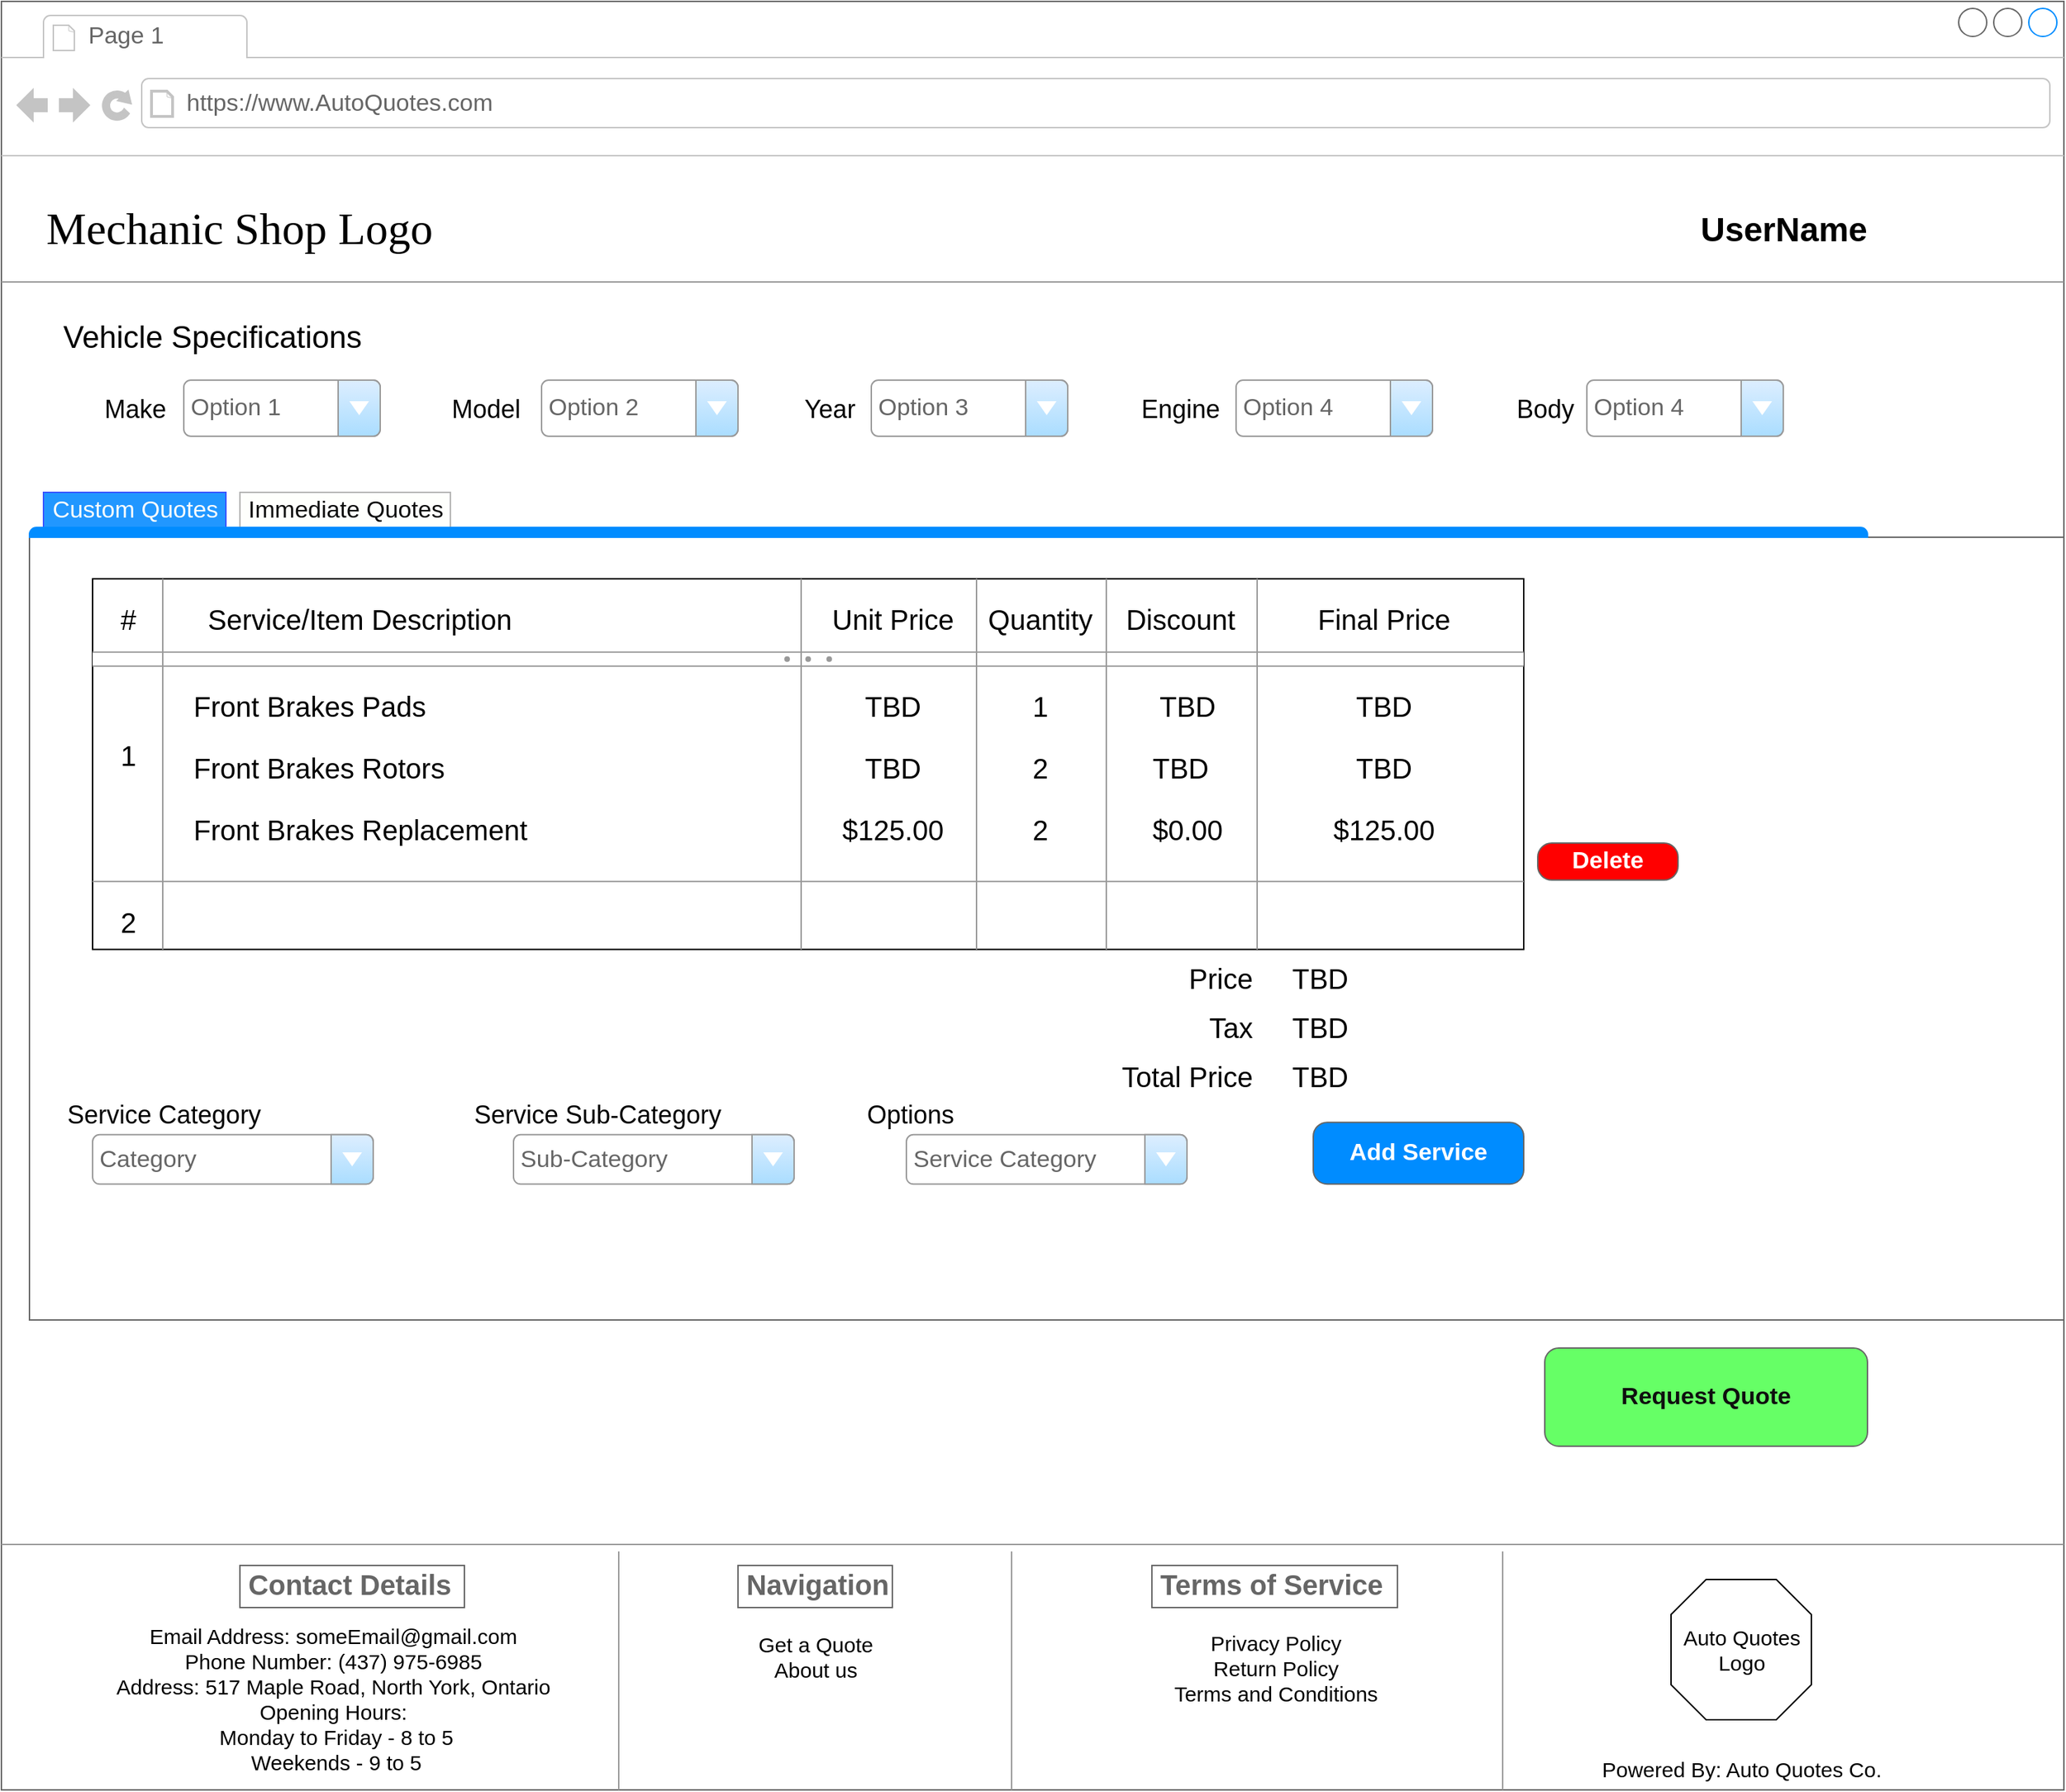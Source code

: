 <mxfile version="20.4.0" type="github">
  <diagram id="lAhGGrDka4dRtQxsRVGI" name="Page-1">
    <mxGraphModel dx="1510" dy="839" grid="1" gridSize="10" guides="1" tooltips="1" connect="1" arrows="1" fold="1" page="1" pageScale="1" pageWidth="850" pageHeight="1100" math="0" shadow="0">
      <root>
        <mxCell id="0" />
        <mxCell id="1" parent="0" />
        <mxCell id="Y3Hv_cEfj4ZHY67eaT1q-1" value="&lt;span style=&quot;color: rgba(0, 0, 0, 0); font-family: monospace; font-size: 0px;&quot;&gt;%3CmxGraphModel%3E%3Croot%3E%3CmxCell%20id%3D%220%22%2F%3E%3CmxCell%20id%3D%221%22%20parent%3D%220%22%2F%3E%3CmxCell%20id%3D%222%22%20value%3D%22Price%22%20style%3D%22text%3Bhtml%3D1%3Balign%3Dcenter%3BverticalAlign%3Dmiddle%3Bresizable%3D0%3Bpoints%3D%5B%5D%3Bautosize%3D1%3BstrokeColor%3Dnone%3BfillColor%3Dnone%3BfontSize%3D20%3B%22%20vertex%3D%221%22%20parent%3D%221%22%3E%3CmxGeometry%20x%3D%22770%22%20y%3D%22780%22%20width%3D%2270%22%20height%3D%2240%22%20as%3D%22geometry%22%2F%3E%3C%2FmxCell%3E%3C%2Froot%3E%3C%2FmxGraphModel%3E&lt;/span&gt;" style="strokeWidth=1;shadow=0;dashed=0;align=left;html=1;shape=mxgraph.mockup.containers.browserWindow;rSize=0;strokeColor=#666666;mainText=,;recursiveResize=0;rounded=0;labelBackgroundColor=none;fontFamily=Verdana;fontSize=12" vertex="1" parent="1">
          <mxGeometry x="30" y="20" width="1470" height="1275" as="geometry" />
        </mxCell>
        <mxCell id="Y3Hv_cEfj4ZHY67eaT1q-2" value="Page 1" style="strokeWidth=1;shadow=0;dashed=0;align=center;html=1;shape=mxgraph.mockup.containers.anchor;fontSize=17;fontColor=#666666;align=left;" vertex="1" parent="Y3Hv_cEfj4ZHY67eaT1q-1">
          <mxGeometry x="60" y="12" width="110" height="26" as="geometry" />
        </mxCell>
        <mxCell id="Y3Hv_cEfj4ZHY67eaT1q-3" value="https://www.AutoQuotes.com" style="strokeWidth=1;shadow=0;dashed=0;align=center;html=1;shape=mxgraph.mockup.containers.anchor;rSize=0;fontSize=17;fontColor=#666666;align=left;" vertex="1" parent="Y3Hv_cEfj4ZHY67eaT1q-1">
          <mxGeometry x="130" y="60" width="250" height="26" as="geometry" />
        </mxCell>
        <mxCell id="Y3Hv_cEfj4ZHY67eaT1q-4" value="&lt;font style=&quot;font-size: 32px;&quot;&gt;Mechanic Shop Logo&lt;/font&gt;" style="text;html=1;points=[];align=left;verticalAlign=top;spacingTop=-4;fontSize=30;fontFamily=Verdana" vertex="1" parent="Y3Hv_cEfj4ZHY67eaT1q-1">
          <mxGeometry x="30" y="140" width="340" height="50" as="geometry" />
        </mxCell>
        <mxCell id="Y3Hv_cEfj4ZHY67eaT1q-5" value="" style="verticalLabelPosition=bottom;shadow=0;dashed=0;align=center;html=1;verticalAlign=top;strokeWidth=1;shape=mxgraph.mockup.markup.line;strokeColor=#999999;rounded=0;labelBackgroundColor=none;fillColor=#ffffff;fontFamily=Verdana;fontSize=12;fontColor=#000000;" vertex="1" parent="Y3Hv_cEfj4ZHY67eaT1q-1">
          <mxGeometry y="190" width="1470" height="20" as="geometry" />
        </mxCell>
        <mxCell id="Y3Hv_cEfj4ZHY67eaT1q-6" value="" style="verticalLabelPosition=bottom;shadow=0;dashed=0;align=center;html=1;verticalAlign=top;strokeWidth=1;shape=mxgraph.mockup.markup.line;strokeColor=#999999;rounded=0;labelBackgroundColor=none;fillColor=#ffffff;fontFamily=Verdana;fontSize=12;fontColor=#000000;" vertex="1" parent="Y3Hv_cEfj4ZHY67eaT1q-1">
          <mxGeometry y="1090" width="1470" height="20" as="geometry" />
        </mxCell>
        <mxCell id="Y3Hv_cEfj4ZHY67eaT1q-7" value="Option 1" style="strokeWidth=1;shadow=0;dashed=0;align=center;html=1;shape=mxgraph.mockup.forms.comboBox;strokeColor=#999999;fillColor=#ddeeff;align=left;fillColor2=#aaddff;mainText=;fontColor=#666666;fontSize=17;spacingLeft=3;" vertex="1" parent="Y3Hv_cEfj4ZHY67eaT1q-1">
          <mxGeometry x="130" y="270" width="140" height="40" as="geometry" />
        </mxCell>
        <mxCell id="Y3Hv_cEfj4ZHY67eaT1q-8" value="&lt;font style=&quot;font-size: 22px;&quot;&gt;Vehicle Specifications&lt;/font&gt;" style="text;html=1;align=center;verticalAlign=middle;resizable=0;points=[];autosize=1;strokeColor=none;fillColor=none;" vertex="1" parent="Y3Hv_cEfj4ZHY67eaT1q-1">
          <mxGeometry x="30" y="220" width="240" height="40" as="geometry" />
        </mxCell>
        <mxCell id="Y3Hv_cEfj4ZHY67eaT1q-9" value="&lt;font style=&quot;font-size: 18px;&quot;&gt;Make&lt;/font&gt;" style="text;html=1;align=center;verticalAlign=middle;resizable=0;points=[];autosize=1;strokeColor=none;fillColor=none;fontSize=22;" vertex="1" parent="Y3Hv_cEfj4ZHY67eaT1q-1">
          <mxGeometry x="60" y="270" width="70" height="40" as="geometry" />
        </mxCell>
        <mxCell id="Y3Hv_cEfj4ZHY67eaT1q-10" value="&lt;font style=&quot;font-size: 18px;&quot;&gt;Model&lt;/font&gt;" style="text;html=1;align=center;verticalAlign=middle;resizable=0;points=[];autosize=1;strokeColor=none;fillColor=none;fontSize=22;" vertex="1" parent="Y3Hv_cEfj4ZHY67eaT1q-1">
          <mxGeometry x="310" y="270" width="70" height="40" as="geometry" />
        </mxCell>
        <mxCell id="Y3Hv_cEfj4ZHY67eaT1q-11" value="Option 2" style="strokeWidth=1;shadow=0;dashed=0;align=center;html=1;shape=mxgraph.mockup.forms.comboBox;strokeColor=#999999;fillColor=#ddeeff;align=left;fillColor2=#aaddff;mainText=;fontColor=#666666;fontSize=17;spacingLeft=3;" vertex="1" parent="Y3Hv_cEfj4ZHY67eaT1q-1">
          <mxGeometry x="385" y="270" width="140" height="40" as="geometry" />
        </mxCell>
        <mxCell id="Y3Hv_cEfj4ZHY67eaT1q-12" value="&lt;span style=&quot;font-size: 18px;&quot;&gt;Year&lt;/span&gt;" style="text;html=1;align=center;verticalAlign=middle;resizable=0;points=[];autosize=1;strokeColor=none;fillColor=none;fontSize=22;" vertex="1" parent="Y3Hv_cEfj4ZHY67eaT1q-1">
          <mxGeometry x="560" y="270" width="60" height="40" as="geometry" />
        </mxCell>
        <mxCell id="Y3Hv_cEfj4ZHY67eaT1q-13" value="Option 3" style="strokeWidth=1;shadow=0;dashed=0;align=center;html=1;shape=mxgraph.mockup.forms.comboBox;strokeColor=#999999;fillColor=#ddeeff;align=left;fillColor2=#aaddff;mainText=;fontColor=#666666;fontSize=17;spacingLeft=3;" vertex="1" parent="Y3Hv_cEfj4ZHY67eaT1q-1">
          <mxGeometry x="620" y="270" width="140" height="40" as="geometry" />
        </mxCell>
        <mxCell id="Y3Hv_cEfj4ZHY67eaT1q-14" value="&lt;span style=&quot;font-size: 18px;&quot;&gt;Engine&lt;/span&gt;" style="text;html=1;align=center;verticalAlign=middle;resizable=0;points=[];autosize=1;strokeColor=none;fillColor=none;fontSize=22;" vertex="1" parent="Y3Hv_cEfj4ZHY67eaT1q-1">
          <mxGeometry x="800" y="270" width="80" height="40" as="geometry" />
        </mxCell>
        <mxCell id="Y3Hv_cEfj4ZHY67eaT1q-15" value="Option 4" style="strokeWidth=1;shadow=0;dashed=0;align=center;html=1;shape=mxgraph.mockup.forms.comboBox;strokeColor=#999999;fillColor=#ddeeff;align=left;fillColor2=#aaddff;mainText=;fontColor=#666666;fontSize=17;spacingLeft=3;" vertex="1" parent="Y3Hv_cEfj4ZHY67eaT1q-1">
          <mxGeometry x="880" y="270" width="140" height="40" as="geometry" />
        </mxCell>
        <mxCell id="Y3Hv_cEfj4ZHY67eaT1q-16" value="&lt;span style=&quot;font-size: 18px;&quot;&gt;Body&lt;/span&gt;" style="text;html=1;align=center;verticalAlign=middle;resizable=0;points=[];autosize=1;strokeColor=none;fillColor=none;fontSize=22;" vertex="1" parent="Y3Hv_cEfj4ZHY67eaT1q-1">
          <mxGeometry x="1070" y="270" width="60" height="40" as="geometry" />
        </mxCell>
        <mxCell id="Y3Hv_cEfj4ZHY67eaT1q-17" value="Option 4" style="strokeWidth=1;shadow=0;dashed=0;align=center;html=1;shape=mxgraph.mockup.forms.comboBox;strokeColor=#999999;fillColor=#ddeeff;align=left;fillColor2=#aaddff;mainText=;fontColor=#666666;fontSize=17;spacingLeft=3;" vertex="1" parent="Y3Hv_cEfj4ZHY67eaT1q-1">
          <mxGeometry x="1130" y="270" width="140" height="40" as="geometry" />
        </mxCell>
        <mxCell id="Y3Hv_cEfj4ZHY67eaT1q-18" value="" style="strokeWidth=1;shadow=0;dashed=0;align=center;html=1;shape=mxgraph.mockup.containers.marginRect2;rectMarginTop=32;strokeColor=#666666;gradientColor=none;fontSize=20;" vertex="1" parent="Y3Hv_cEfj4ZHY67eaT1q-1">
          <mxGeometry x="20" y="350" width="1450" height="590" as="geometry" />
        </mxCell>
        <mxCell id="Y3Hv_cEfj4ZHY67eaT1q-19" value="&lt;font color=&quot;#fcfcfc&quot;&gt;Custom Quotes&lt;/font&gt;" style="strokeColor=#3853FF;fillColor=#2197FF;strokeWidth=1;shadow=0;dashed=0;align=center;html=1;shape=mxgraph.mockup.containers.rrect;rSize=0;fontSize=17;gradientColor=none;" vertex="1" parent="Y3Hv_cEfj4ZHY67eaT1q-18">
          <mxGeometry width="130" height="25" relative="1" as="geometry">
            <mxPoint x="10" as="offset" />
          </mxGeometry>
        </mxCell>
        <mxCell id="Y3Hv_cEfj4ZHY67eaT1q-20" value="&lt;font color=&quot;#0d0d0d&quot;&gt;Immediate Quotes&lt;/font&gt;" style="strokeWidth=1;shadow=0;dashed=0;align=center;html=1;shape=mxgraph.mockup.containers.rrect;rSize=0;fontSize=17;fontColor=#ffffff;strokeColor=#B3B3B3;fillColor=#FEFFFC;" vertex="1" parent="Y3Hv_cEfj4ZHY67eaT1q-18">
          <mxGeometry width="150" height="25" relative="1" as="geometry">
            <mxPoint x="150" as="offset" />
          </mxGeometry>
        </mxCell>
        <mxCell id="Y3Hv_cEfj4ZHY67eaT1q-21" value="" style="strokeWidth=1;shadow=0;dashed=0;align=center;html=1;shape=mxgraph.mockup.containers.topButton;rSize=5;strokeColor=#008cff;fillColor=#008cff;gradientColor=none;resizeWidth=1;movable=0;deletable=1;fontSize=20;" vertex="1" parent="Y3Hv_cEfj4ZHY67eaT1q-18">
          <mxGeometry width="1310" height="7" relative="1" as="geometry">
            <mxPoint y="25" as="offset" />
          </mxGeometry>
        </mxCell>
        <mxCell id="Y3Hv_cEfj4ZHY67eaT1q-22" value="" style="rounded=0;whiteSpace=wrap;html=1;fontSize=20;" vertex="1" parent="Y3Hv_cEfj4ZHY67eaT1q-18">
          <mxGeometry x="45" y="61.642" width="1020" height="264.179" as="geometry" />
        </mxCell>
        <mxCell id="Y3Hv_cEfj4ZHY67eaT1q-23" value="" style="verticalLabelPosition=bottom;shadow=0;dashed=0;align=center;html=1;verticalAlign=top;strokeWidth=1;shape=mxgraph.mockup.forms.splitter;strokeColor=#999999;fontSize=20;" vertex="1" parent="Y3Hv_cEfj4ZHY67eaT1q-18">
          <mxGeometry x="45" y="114.478" width="1020" height="8.806" as="geometry" />
        </mxCell>
        <mxCell id="Y3Hv_cEfj4ZHY67eaT1q-24" value="&lt;font style=&quot;font-size: 20px;&quot;&gt;#&lt;/font&gt;" style="text;html=1;align=center;verticalAlign=middle;resizable=0;points=[];autosize=1;strokeColor=none;fillColor=none;fontSize=20;" vertex="1" parent="Y3Hv_cEfj4ZHY67eaT1q-18">
          <mxGeometry x="55" y="70.448" width="30" height="40" as="geometry" />
        </mxCell>
        <mxCell id="Y3Hv_cEfj4ZHY67eaT1q-25" value="" style="verticalLabelPosition=bottom;shadow=0;dashed=0;align=center;html=1;verticalAlign=top;strokeWidth=1;shape=mxgraph.mockup.markup.line;strokeColor=#999999;direction=north;fontSize=20;" vertex="1" parent="Y3Hv_cEfj4ZHY67eaT1q-18">
          <mxGeometry x="85" y="61.642" width="20" height="264.179" as="geometry" />
        </mxCell>
        <mxCell id="Y3Hv_cEfj4ZHY67eaT1q-26" value="Service/Item Description" style="text;html=1;align=center;verticalAlign=middle;resizable=0;points=[];autosize=1;strokeColor=none;fillColor=none;fontSize=20;" vertex="1" parent="Y3Hv_cEfj4ZHY67eaT1q-18">
          <mxGeometry x="115" y="70.448" width="240" height="40" as="geometry" />
        </mxCell>
        <mxCell id="Y3Hv_cEfj4ZHY67eaT1q-27" value="" style="verticalLabelPosition=bottom;shadow=0;dashed=0;align=center;html=1;verticalAlign=top;strokeWidth=1;shape=mxgraph.mockup.markup.line;strokeColor=#999999;direction=north;fontSize=20;" vertex="1" parent="Y3Hv_cEfj4ZHY67eaT1q-18">
          <mxGeometry x="540" y="61.642" width="20" height="264.179" as="geometry" />
        </mxCell>
        <mxCell id="Y3Hv_cEfj4ZHY67eaT1q-28" value="Unit Price" style="text;html=1;align=center;verticalAlign=middle;resizable=0;points=[];autosize=1;strokeColor=none;fillColor=none;fontSize=20;" vertex="1" parent="Y3Hv_cEfj4ZHY67eaT1q-18">
          <mxGeometry x="560" y="70.448" width="110" height="40" as="geometry" />
        </mxCell>
        <mxCell id="Y3Hv_cEfj4ZHY67eaT1q-29" value="" style="verticalLabelPosition=bottom;shadow=0;dashed=0;align=center;html=1;verticalAlign=top;strokeWidth=1;shape=mxgraph.mockup.markup.line;strokeColor=#999999;direction=north;fontSize=20;" vertex="1" parent="Y3Hv_cEfj4ZHY67eaT1q-18">
          <mxGeometry x="665" y="61.642" width="20" height="264.179" as="geometry" />
        </mxCell>
        <mxCell id="Y3Hv_cEfj4ZHY67eaT1q-30" value="Quantity" style="text;html=1;align=center;verticalAlign=middle;resizable=0;points=[];autosize=1;strokeColor=none;fillColor=none;fontSize=20;" vertex="1" parent="Y3Hv_cEfj4ZHY67eaT1q-18">
          <mxGeometry x="670" y="70.448" width="100" height="40" as="geometry" />
        </mxCell>
        <mxCell id="Y3Hv_cEfj4ZHY67eaT1q-31" value="" style="verticalLabelPosition=bottom;shadow=0;dashed=0;align=center;html=1;verticalAlign=top;strokeWidth=1;shape=mxgraph.mockup.markup.line;strokeColor=#999999;direction=north;fontSize=20;" vertex="1" parent="Y3Hv_cEfj4ZHY67eaT1q-18">
          <mxGeometry x="757.5" y="61.642" width="20" height="264.179" as="geometry" />
        </mxCell>
        <mxCell id="Y3Hv_cEfj4ZHY67eaT1q-32" value="Discount" style="text;html=1;align=center;verticalAlign=middle;resizable=0;points=[];autosize=1;strokeColor=none;fillColor=none;fontSize=20;" vertex="1" parent="Y3Hv_cEfj4ZHY67eaT1q-18">
          <mxGeometry x="770" y="70.448" width="100" height="40" as="geometry" />
        </mxCell>
        <mxCell id="Y3Hv_cEfj4ZHY67eaT1q-33" value="" style="verticalLabelPosition=bottom;shadow=0;dashed=0;align=center;html=1;verticalAlign=top;strokeWidth=1;shape=mxgraph.mockup.markup.line;strokeColor=#999999;direction=north;fontSize=20;" vertex="1" parent="Y3Hv_cEfj4ZHY67eaT1q-18">
          <mxGeometry x="865" y="61.642" width="20" height="264.179" as="geometry" />
        </mxCell>
        <mxCell id="Y3Hv_cEfj4ZHY67eaT1q-34" value="Final Price" style="text;html=1;align=center;verticalAlign=middle;resizable=0;points=[];autosize=1;strokeColor=none;fillColor=none;fontSize=20;" vertex="1" parent="Y3Hv_cEfj4ZHY67eaT1q-18">
          <mxGeometry x="905" y="70.448" width="120" height="40" as="geometry" />
        </mxCell>
        <mxCell id="Y3Hv_cEfj4ZHY67eaT1q-35" value="1" style="text;html=1;align=center;verticalAlign=middle;resizable=0;points=[];autosize=1;strokeColor=none;fillColor=none;fontSize=20;" vertex="1" parent="Y3Hv_cEfj4ZHY67eaT1q-18">
          <mxGeometry x="55" y="167.313" width="30" height="40" as="geometry" />
        </mxCell>
        <mxCell id="Y3Hv_cEfj4ZHY67eaT1q-36" value="Front Brakes Replacement" style="text;html=1;align=left;verticalAlign=middle;resizable=0;points=[];autosize=1;strokeColor=none;fillColor=none;fontSize=20;" vertex="1" parent="Y3Hv_cEfj4ZHY67eaT1q-18">
          <mxGeometry x="115" y="220.149" width="260" height="40" as="geometry" />
        </mxCell>
        <mxCell id="Y3Hv_cEfj4ZHY67eaT1q-37" value="TBD" style="text;html=1;align=center;verticalAlign=middle;resizable=0;points=[];autosize=1;strokeColor=none;fillColor=none;fontSize=20;" vertex="1" parent="Y3Hv_cEfj4ZHY67eaT1q-18">
          <mxGeometry x="585" y="132.09" width="60" height="40" as="geometry" />
        </mxCell>
        <mxCell id="Y3Hv_cEfj4ZHY67eaT1q-38" value="TBD" style="text;html=1;align=center;verticalAlign=middle;resizable=0;points=[];autosize=1;strokeColor=none;fillColor=none;fontSize=20;" vertex="1" parent="Y3Hv_cEfj4ZHY67eaT1q-18">
          <mxGeometry x="585" y="176.119" width="60" height="40" as="geometry" />
        </mxCell>
        <mxCell id="Y3Hv_cEfj4ZHY67eaT1q-39" value="$125.00" style="text;html=1;align=center;verticalAlign=middle;resizable=0;points=[];autosize=1;strokeColor=none;fillColor=none;fontSize=20;" vertex="1" parent="Y3Hv_cEfj4ZHY67eaT1q-18">
          <mxGeometry x="565" y="220.149" width="100" height="40" as="geometry" />
        </mxCell>
        <mxCell id="Y3Hv_cEfj4ZHY67eaT1q-40" value="1" style="text;html=1;align=center;verticalAlign=middle;resizable=0;points=[];autosize=1;strokeColor=none;fillColor=none;fontSize=20;" vertex="1" parent="Y3Hv_cEfj4ZHY67eaT1q-18">
          <mxGeometry x="705" y="132.09" width="30" height="40" as="geometry" />
        </mxCell>
        <mxCell id="Y3Hv_cEfj4ZHY67eaT1q-41" value="2" style="text;html=1;align=center;verticalAlign=middle;resizable=0;points=[];autosize=1;strokeColor=none;fillColor=none;fontSize=20;" vertex="1" parent="Y3Hv_cEfj4ZHY67eaT1q-18">
          <mxGeometry x="705" y="176.119" width="30" height="40" as="geometry" />
        </mxCell>
        <mxCell id="Y3Hv_cEfj4ZHY67eaT1q-42" value="2" style="text;html=1;align=center;verticalAlign=middle;resizable=0;points=[];autosize=1;strokeColor=none;fillColor=none;fontSize=20;" vertex="1" parent="Y3Hv_cEfj4ZHY67eaT1q-18">
          <mxGeometry x="705" y="220.149" width="30" height="40" as="geometry" />
        </mxCell>
        <mxCell id="Y3Hv_cEfj4ZHY67eaT1q-43" value="TBD" style="text;html=1;align=center;verticalAlign=middle;resizable=0;points=[];autosize=1;strokeColor=none;fillColor=none;fontSize=20;" vertex="1" parent="Y3Hv_cEfj4ZHY67eaT1q-18">
          <mxGeometry x="795" y="132.09" width="60" height="40" as="geometry" />
        </mxCell>
        <mxCell id="Y3Hv_cEfj4ZHY67eaT1q-44" value="TBD" style="text;html=1;align=center;verticalAlign=middle;resizable=0;points=[];autosize=1;strokeColor=none;fillColor=none;fontSize=20;" vertex="1" parent="Y3Hv_cEfj4ZHY67eaT1q-18">
          <mxGeometry x="790" y="176.119" width="60" height="40" as="geometry" />
        </mxCell>
        <mxCell id="Y3Hv_cEfj4ZHY67eaT1q-45" value="$0.00" style="text;html=1;align=center;verticalAlign=middle;resizable=0;points=[];autosize=1;strokeColor=none;fillColor=none;fontSize=20;" vertex="1" parent="Y3Hv_cEfj4ZHY67eaT1q-18">
          <mxGeometry x="790" y="220.149" width="70" height="40" as="geometry" />
        </mxCell>
        <mxCell id="Y3Hv_cEfj4ZHY67eaT1q-46" value="TBD" style="text;html=1;align=center;verticalAlign=middle;resizable=0;points=[];autosize=1;strokeColor=none;fillColor=none;fontSize=20;" vertex="1" parent="Y3Hv_cEfj4ZHY67eaT1q-18">
          <mxGeometry x="935" y="132.09" width="60" height="40" as="geometry" />
        </mxCell>
        <mxCell id="Y3Hv_cEfj4ZHY67eaT1q-47" value="TBD" style="text;html=1;align=center;verticalAlign=middle;resizable=0;points=[];autosize=1;strokeColor=none;fillColor=none;fontSize=20;" vertex="1" parent="Y3Hv_cEfj4ZHY67eaT1q-18">
          <mxGeometry x="935" y="176.119" width="60" height="40" as="geometry" />
        </mxCell>
        <mxCell id="Y3Hv_cEfj4ZHY67eaT1q-48" value="$125.00" style="text;html=1;align=center;verticalAlign=middle;resizable=0;points=[];autosize=1;strokeColor=none;fillColor=none;fontSize=20;" vertex="1" parent="Y3Hv_cEfj4ZHY67eaT1q-18">
          <mxGeometry x="915" y="220.149" width="100" height="40" as="geometry" />
        </mxCell>
        <mxCell id="Y3Hv_cEfj4ZHY67eaT1q-51" value="Delete" style="strokeWidth=1;shadow=0;dashed=0;align=center;html=1;shape=mxgraph.mockup.buttons.button;strokeColor=#666666;fontColor=#ffffff;mainText=;buttonStyle=round;fontSize=17;fontStyle=1;fillColor=#FF0000;whiteSpace=wrap;" vertex="1" parent="Y3Hv_cEfj4ZHY67eaT1q-18">
          <mxGeometry x="1075" y="250.002" width="100" height="26.418" as="geometry" />
        </mxCell>
        <mxCell id="Y3Hv_cEfj4ZHY67eaT1q-52" value="" style="verticalLabelPosition=bottom;shadow=0;dashed=0;align=center;html=1;verticalAlign=top;strokeWidth=1;shape=mxgraph.mockup.markup.line;strokeColor=#999999;fontSize=20;fillColor=#FF0000;" vertex="1" parent="Y3Hv_cEfj4ZHY67eaT1q-18">
          <mxGeometry x="45" y="268.582" width="1020" height="17.612" as="geometry" />
        </mxCell>
        <mxCell id="Y3Hv_cEfj4ZHY67eaT1q-53" value="2" style="text;html=1;align=center;verticalAlign=middle;resizable=0;points=[];autosize=1;strokeColor=none;fillColor=none;fontSize=20;" vertex="1" parent="Y3Hv_cEfj4ZHY67eaT1q-18">
          <mxGeometry x="55" y="286.194" width="30" height="40" as="geometry" />
        </mxCell>
        <mxCell id="Y3Hv_cEfj4ZHY67eaT1q-54" value="Price" style="text;html=1;align=right;verticalAlign=middle;resizable=0;points=[];autosize=1;strokeColor=none;fillColor=none;fontSize=20;" vertex="1" parent="Y3Hv_cEfj4ZHY67eaT1q-18">
          <mxGeometry x="802.5" y="325.821" width="70" height="40" as="geometry" />
        </mxCell>
        <mxCell id="Y3Hv_cEfj4ZHY67eaT1q-55" value="Tax" style="text;html=1;align=right;verticalAlign=middle;resizable=0;points=[];autosize=1;strokeColor=none;fillColor=none;fontSize=20;" vertex="1" parent="Y3Hv_cEfj4ZHY67eaT1q-18">
          <mxGeometry x="822.5" y="361.045" width="50" height="40" as="geometry" />
        </mxCell>
        <mxCell id="Y3Hv_cEfj4ZHY67eaT1q-56" value="Total Price" style="text;html=1;align=right;verticalAlign=middle;resizable=0;points=[];autosize=1;strokeColor=none;fillColor=none;fontSize=20;" vertex="1" parent="Y3Hv_cEfj4ZHY67eaT1q-18">
          <mxGeometry x="752.5" y="396.269" width="120" height="40" as="geometry" />
        </mxCell>
        <mxCell id="Y3Hv_cEfj4ZHY67eaT1q-57" value="TBD" style="text;html=1;align=left;verticalAlign=middle;resizable=0;points=[];autosize=1;strokeColor=none;fillColor=none;fontSize=20;" vertex="1" parent="Y3Hv_cEfj4ZHY67eaT1q-18">
          <mxGeometry x="897.5" y="325.821" width="60" height="40" as="geometry" />
        </mxCell>
        <mxCell id="Y3Hv_cEfj4ZHY67eaT1q-58" value="TBD" style="text;html=1;align=left;verticalAlign=middle;resizable=0;points=[];autosize=1;strokeColor=none;fillColor=none;fontSize=20;" vertex="1" parent="Y3Hv_cEfj4ZHY67eaT1q-18">
          <mxGeometry x="897.5" y="361.045" width="60" height="40" as="geometry" />
        </mxCell>
        <mxCell id="Y3Hv_cEfj4ZHY67eaT1q-59" value="TBD" style="text;html=1;align=left;verticalAlign=middle;resizable=0;points=[];autosize=1;strokeColor=none;fillColor=none;fontSize=20;" vertex="1" parent="Y3Hv_cEfj4ZHY67eaT1q-18">
          <mxGeometry x="897.5" y="396.269" width="60" height="40" as="geometry" />
        </mxCell>
        <mxCell id="Y3Hv_cEfj4ZHY67eaT1q-60" value="Add Service" style="strokeWidth=1;shadow=0;dashed=0;align=center;html=1;shape=mxgraph.mockup.buttons.button;strokeColor=#666666;fontColor=#ffffff;mainText=;buttonStyle=round;fontSize=17;fontStyle=1;fillColor=#008cff;whiteSpace=wrap;" vertex="1" parent="Y3Hv_cEfj4ZHY67eaT1q-18">
          <mxGeometry x="915" y="449.104" width="150" height="44.03" as="geometry" />
        </mxCell>
        <mxCell id="Y3Hv_cEfj4ZHY67eaT1q-61" value="Category" style="strokeWidth=1;shadow=0;dashed=0;align=center;html=1;shape=mxgraph.mockup.forms.comboBox;strokeColor=#999999;fillColor=#ddeeff;align=left;fillColor2=#aaddff;mainText=;fontColor=#666666;fontSize=17;spacingLeft=3;" vertex="1" parent="Y3Hv_cEfj4ZHY67eaT1q-18">
          <mxGeometry x="45" y="457.91" width="200" height="35.224" as="geometry" />
        </mxCell>
        <mxCell id="Y3Hv_cEfj4ZHY67eaT1q-62" value="Sub-Category" style="strokeWidth=1;shadow=0;dashed=0;align=center;html=1;shape=mxgraph.mockup.forms.comboBox;strokeColor=#999999;fillColor=#ddeeff;align=left;fillColor2=#aaddff;mainText=;fontColor=#666666;fontSize=17;spacingLeft=3;" vertex="1" parent="Y3Hv_cEfj4ZHY67eaT1q-18">
          <mxGeometry x="345" y="457.91" width="200" height="35.224" as="geometry" />
        </mxCell>
        <mxCell id="Y3Hv_cEfj4ZHY67eaT1q-63" value="Service Category" style="strokeWidth=1;shadow=0;dashed=0;align=center;html=1;shape=mxgraph.mockup.forms.comboBox;strokeColor=#999999;fillColor=#ddeeff;align=left;fillColor2=#aaddff;mainText=;fontColor=#666666;fontSize=17;spacingLeft=3;" vertex="1" parent="Y3Hv_cEfj4ZHY67eaT1q-18">
          <mxGeometry x="625" y="457.91" width="200" height="35.224" as="geometry" />
        </mxCell>
        <mxCell id="Y3Hv_cEfj4ZHY67eaT1q-64" value="&lt;font style=&quot;font-size: 18px;&quot;&gt;Service Category&lt;/font&gt;" style="text;html=1;align=left;verticalAlign=middle;resizable=0;points=[];autosize=1;strokeColor=none;fillColor=none;fontSize=22;" vertex="1" parent="Y3Hv_cEfj4ZHY67eaT1q-18">
          <mxGeometry x="25" y="422.687" width="160" height="40" as="geometry" />
        </mxCell>
        <mxCell id="Y3Hv_cEfj4ZHY67eaT1q-65" value="&lt;font style=&quot;font-size: 18px;&quot;&gt;Service Sub-Category&lt;/font&gt;" style="text;html=1;align=left;verticalAlign=middle;resizable=0;points=[];autosize=1;strokeColor=none;fillColor=none;fontSize=22;" vertex="1" parent="Y3Hv_cEfj4ZHY67eaT1q-18">
          <mxGeometry x="315" y="422.687" width="200" height="40" as="geometry" />
        </mxCell>
        <mxCell id="Y3Hv_cEfj4ZHY67eaT1q-66" value="&lt;font style=&quot;font-size: 18px;&quot;&gt;Options&lt;/font&gt;" style="text;html=1;align=left;verticalAlign=middle;resizable=0;points=[];autosize=1;strokeColor=none;fillColor=none;fontSize=22;" vertex="1" parent="Y3Hv_cEfj4ZHY67eaT1q-18">
          <mxGeometry x="595" y="422.687" width="90" height="40" as="geometry" />
        </mxCell>
        <mxCell id="Y3Hv_cEfj4ZHY67eaT1q-80" value="Front Brakes Pads" style="text;html=1;align=left;verticalAlign=middle;resizable=0;points=[];autosize=1;strokeColor=none;fillColor=none;fontSize=20;" vertex="1" parent="Y3Hv_cEfj4ZHY67eaT1q-18">
          <mxGeometry x="115" y="132.089" width="190" height="40" as="geometry" />
        </mxCell>
        <mxCell id="Y3Hv_cEfj4ZHY67eaT1q-81" value="Front Brakes Rotors" style="text;html=1;align=left;verticalAlign=middle;resizable=0;points=[];autosize=1;strokeColor=none;fillColor=none;fontSize=20;" vertex="1" parent="Y3Hv_cEfj4ZHY67eaT1q-18">
          <mxGeometry x="115" y="176.119" width="200" height="40" as="geometry" />
        </mxCell>
        <mxCell id="Y3Hv_cEfj4ZHY67eaT1q-67" value="&lt;font color=&quot;#0f0f0f&quot;&gt;Request Quote&lt;/font&gt;" style="strokeWidth=1;shadow=0;dashed=0;align=center;html=1;shape=mxgraph.mockup.buttons.button;strokeColor=#666666;fontColor=#ffffff;mainText=;buttonStyle=round;fontSize=17;fontStyle=1;fillColor=#66FF66;whiteSpace=wrap;" vertex="1" parent="Y3Hv_cEfj4ZHY67eaT1q-1">
          <mxGeometry x="1100" y="960" width="230" height="70" as="geometry" />
        </mxCell>
        <mxCell id="Y3Hv_cEfj4ZHY67eaT1q-68" value="&lt;h3&gt;Contact Details&lt;/h3&gt;" style="strokeWidth=1;shadow=0;dashed=0;align=center;html=1;shape=mxgraph.mockup.text.textBox;fontColor=#666666;align=left;fontSize=17;spacingLeft=4;spacingTop=-3;strokeColor=#666666;mainText=" vertex="1" parent="Y3Hv_cEfj4ZHY67eaT1q-1">
          <mxGeometry x="170" y="1115" width="160" height="30" as="geometry" />
        </mxCell>
        <mxCell id="Y3Hv_cEfj4ZHY67eaT1q-69" value="&lt;div style=&quot;text-align: center;&quot;&gt;&lt;span style=&quot;font-size: 15px; background-color: initial;&quot;&gt;Email Address: someEmail@gmail.com&lt;/span&gt;&lt;/div&gt;&lt;font style=&quot;font-size: 15px;&quot;&gt;&lt;div style=&quot;text-align: center;&quot;&gt;&lt;span style=&quot;background-color: initial;&quot;&gt;Phone Number: (437) 975-6985&lt;/span&gt;&lt;/div&gt;&lt;div style=&quot;text-align: center;&quot;&gt;&lt;span style=&quot;background-color: initial;&quot;&gt;Address: 517 Maple Road, North York, Ontario&lt;/span&gt;&lt;/div&gt;&lt;div style=&quot;text-align: center;&quot;&gt;&lt;span style=&quot;background-color: initial;&quot;&gt;Opening Hours:&lt;/span&gt;&lt;/div&gt;&lt;span style=&quot;white-space: pre;&quot;&gt;&lt;div style=&quot;text-align: center;&quot;&gt;&lt;span style=&quot;background-color: initial;&quot;&gt; &lt;/span&gt;&lt;span style=&quot;background-color: initial; white-space: normal;&quot;&gt;Monday to Friday - 8 to 5&lt;/span&gt;&lt;/div&gt;&lt;/span&gt;&lt;span style=&quot;white-space: pre;&quot;&gt;&lt;div style=&quot;text-align: center;&quot;&gt;&lt;span style=&quot;background-color: initial;&quot;&gt; &lt;/span&gt;&lt;span style=&quot;background-color: initial; white-space: normal;&quot;&gt;Weekends - 9 to 5&lt;/span&gt;&lt;/div&gt;&lt;/span&gt;&lt;/font&gt;" style="text;spacingTop=-5;whiteSpace=wrap;html=1;align=left;fontSize=12;fontFamily=Helvetica;fillColor=none;strokeColor=none;" vertex="1" parent="Y3Hv_cEfj4ZHY67eaT1q-1">
          <mxGeometry x="80" y="1155" width="360" height="100" as="geometry" />
        </mxCell>
        <mxCell id="Y3Hv_cEfj4ZHY67eaT1q-70" value="" style="verticalLabelPosition=bottom;shadow=0;dashed=0;align=center;html=1;verticalAlign=top;strokeWidth=1;shape=mxgraph.mockup.markup.line;strokeColor=#999999;direction=north;fontSize=32;" vertex="1" parent="Y3Hv_cEfj4ZHY67eaT1q-1">
          <mxGeometry x="430" y="1105" width="20" height="170" as="geometry" />
        </mxCell>
        <mxCell id="Y3Hv_cEfj4ZHY67eaT1q-71" value="Powered By: Auto Quotes Co." style="text;html=1;align=center;verticalAlign=middle;resizable=0;points=[];autosize=1;strokeColor=none;fillColor=none;fontSize=15;" vertex="1" parent="Y3Hv_cEfj4ZHY67eaT1q-1">
          <mxGeometry x="1130" y="1245" width="220" height="30" as="geometry" />
        </mxCell>
        <mxCell id="Y3Hv_cEfj4ZHY67eaT1q-72" value="&lt;h3&gt;Terms of Service&lt;/h3&gt;" style="strokeWidth=1;shadow=0;dashed=0;align=center;html=1;shape=mxgraph.mockup.text.textBox;fontColor=#666666;align=left;fontSize=17;spacingLeft=4;spacingTop=-3;strokeColor=#666666;mainText=" vertex="1" parent="Y3Hv_cEfj4ZHY67eaT1q-1">
          <mxGeometry x="820" y="1115" width="175" height="30" as="geometry" />
        </mxCell>
        <mxCell id="Y3Hv_cEfj4ZHY67eaT1q-73" value="Privacy Policy&lt;br&gt;Return Policy&lt;br&gt;Terms and Conditions" style="text;html=1;align=center;verticalAlign=top;resizable=0;points=[];autosize=1;strokeColor=none;fillColor=none;fontSize=15;" vertex="1" parent="Y3Hv_cEfj4ZHY67eaT1q-1">
          <mxGeometry x="822.5" y="1155" width="170" height="70" as="geometry" />
        </mxCell>
        <mxCell id="Y3Hv_cEfj4ZHY67eaT1q-74" value="" style="verticalLabelPosition=bottom;verticalAlign=top;html=1;shape=mxgraph.basic.polygon;polyCoords=[[0.25,0],[0.75,0],[1,0.25],[1,0.75],[0.75,1],[0.25,1],[0,0.75],[0,0.25]];polyline=0;fontSize=15;" vertex="1" parent="Y3Hv_cEfj4ZHY67eaT1q-1">
          <mxGeometry x="1190" y="1125" width="100" height="100" as="geometry" />
        </mxCell>
        <mxCell id="Y3Hv_cEfj4ZHY67eaT1q-75" value="Auto Quotes&lt;br&gt;Logo" style="text;html=1;align=center;verticalAlign=middle;resizable=0;points=[];autosize=1;strokeColor=none;fillColor=none;fontSize=15;" vertex="1" parent="Y3Hv_cEfj4ZHY67eaT1q-1">
          <mxGeometry x="1185" y="1150" width="110" height="50" as="geometry" />
        </mxCell>
        <mxCell id="Y3Hv_cEfj4ZHY67eaT1q-76" value="" style="verticalLabelPosition=bottom;shadow=0;dashed=0;align=center;html=1;verticalAlign=top;strokeWidth=1;shape=mxgraph.mockup.markup.line;strokeColor=#999999;direction=north;fontSize=15;" vertex="1" parent="Y3Hv_cEfj4ZHY67eaT1q-1">
          <mxGeometry x="710" y="1105" width="20" height="170" as="geometry" />
        </mxCell>
        <mxCell id="Y3Hv_cEfj4ZHY67eaT1q-77" value="&lt;h3&gt;Navigation&lt;/h3&gt;" style="strokeWidth=1;shadow=0;dashed=0;align=center;html=1;shape=mxgraph.mockup.text.textBox;fontColor=#666666;align=left;fontSize=17;spacingLeft=4;spacingTop=-3;strokeColor=#666666;mainText=" vertex="1" parent="Y3Hv_cEfj4ZHY67eaT1q-1">
          <mxGeometry x="525" y="1115" width="110" height="30" as="geometry" />
        </mxCell>
        <mxCell id="Y3Hv_cEfj4ZHY67eaT1q-78" value="" style="verticalLabelPosition=bottom;shadow=0;dashed=0;align=center;html=1;verticalAlign=top;strokeWidth=1;shape=mxgraph.mockup.markup.line;strokeColor=#999999;direction=north;fontSize=15;" vertex="1" parent="Y3Hv_cEfj4ZHY67eaT1q-1">
          <mxGeometry x="1060" y="1105" width="20" height="170" as="geometry" />
        </mxCell>
        <mxCell id="Y3Hv_cEfj4ZHY67eaT1q-79" value="Get a Quote&lt;br&gt;About us" style="text;html=1;align=center;verticalAlign=middle;resizable=0;points=[];autosize=1;strokeColor=none;fillColor=none;fontSize=15;" vertex="1" parent="Y3Hv_cEfj4ZHY67eaT1q-1">
          <mxGeometry x="525" y="1155" width="110" height="50" as="geometry" />
        </mxCell>
        <mxCell id="Y3Hv_cEfj4ZHY67eaT1q-82" value="" style="shape=image;html=1;verticalAlign=top;verticalLabelPosition=bottom;labelBackgroundColor=#ffffff;imageAspect=0;aspect=fixed;image=https://cdn3.iconfinder.com/data/icons/essential-rounded/64/Rounded-31-128.png" vertex="1" parent="Y3Hv_cEfj4ZHY67eaT1q-1">
          <mxGeometry x="1350" y="140.5" width="44" height="44" as="geometry" />
        </mxCell>
        <mxCell id="Y3Hv_cEfj4ZHY67eaT1q-83" value="" style="shape=image;html=1;verticalAlign=top;verticalLabelPosition=bottom;labelBackgroundColor=#ffffff;imageAspect=0;aspect=fixed;image=https://cdn3.iconfinder.com/data/icons/user-interface-169/32/login-128.png" vertex="1" parent="Y3Hv_cEfj4ZHY67eaT1q-1">
          <mxGeometry x="1400" y="140" width="45" height="45" as="geometry" />
        </mxCell>
        <mxCell id="Y3Hv_cEfj4ZHY67eaT1q-84" value="UserName" style="text;strokeColor=none;fillColor=none;html=1;fontSize=24;fontStyle=1;verticalAlign=middle;align=center;" vertex="1" parent="Y3Hv_cEfj4ZHY67eaT1q-1">
          <mxGeometry x="1210" y="142.5" width="120" height="40" as="geometry" />
        </mxCell>
      </root>
    </mxGraphModel>
  </diagram>
</mxfile>
